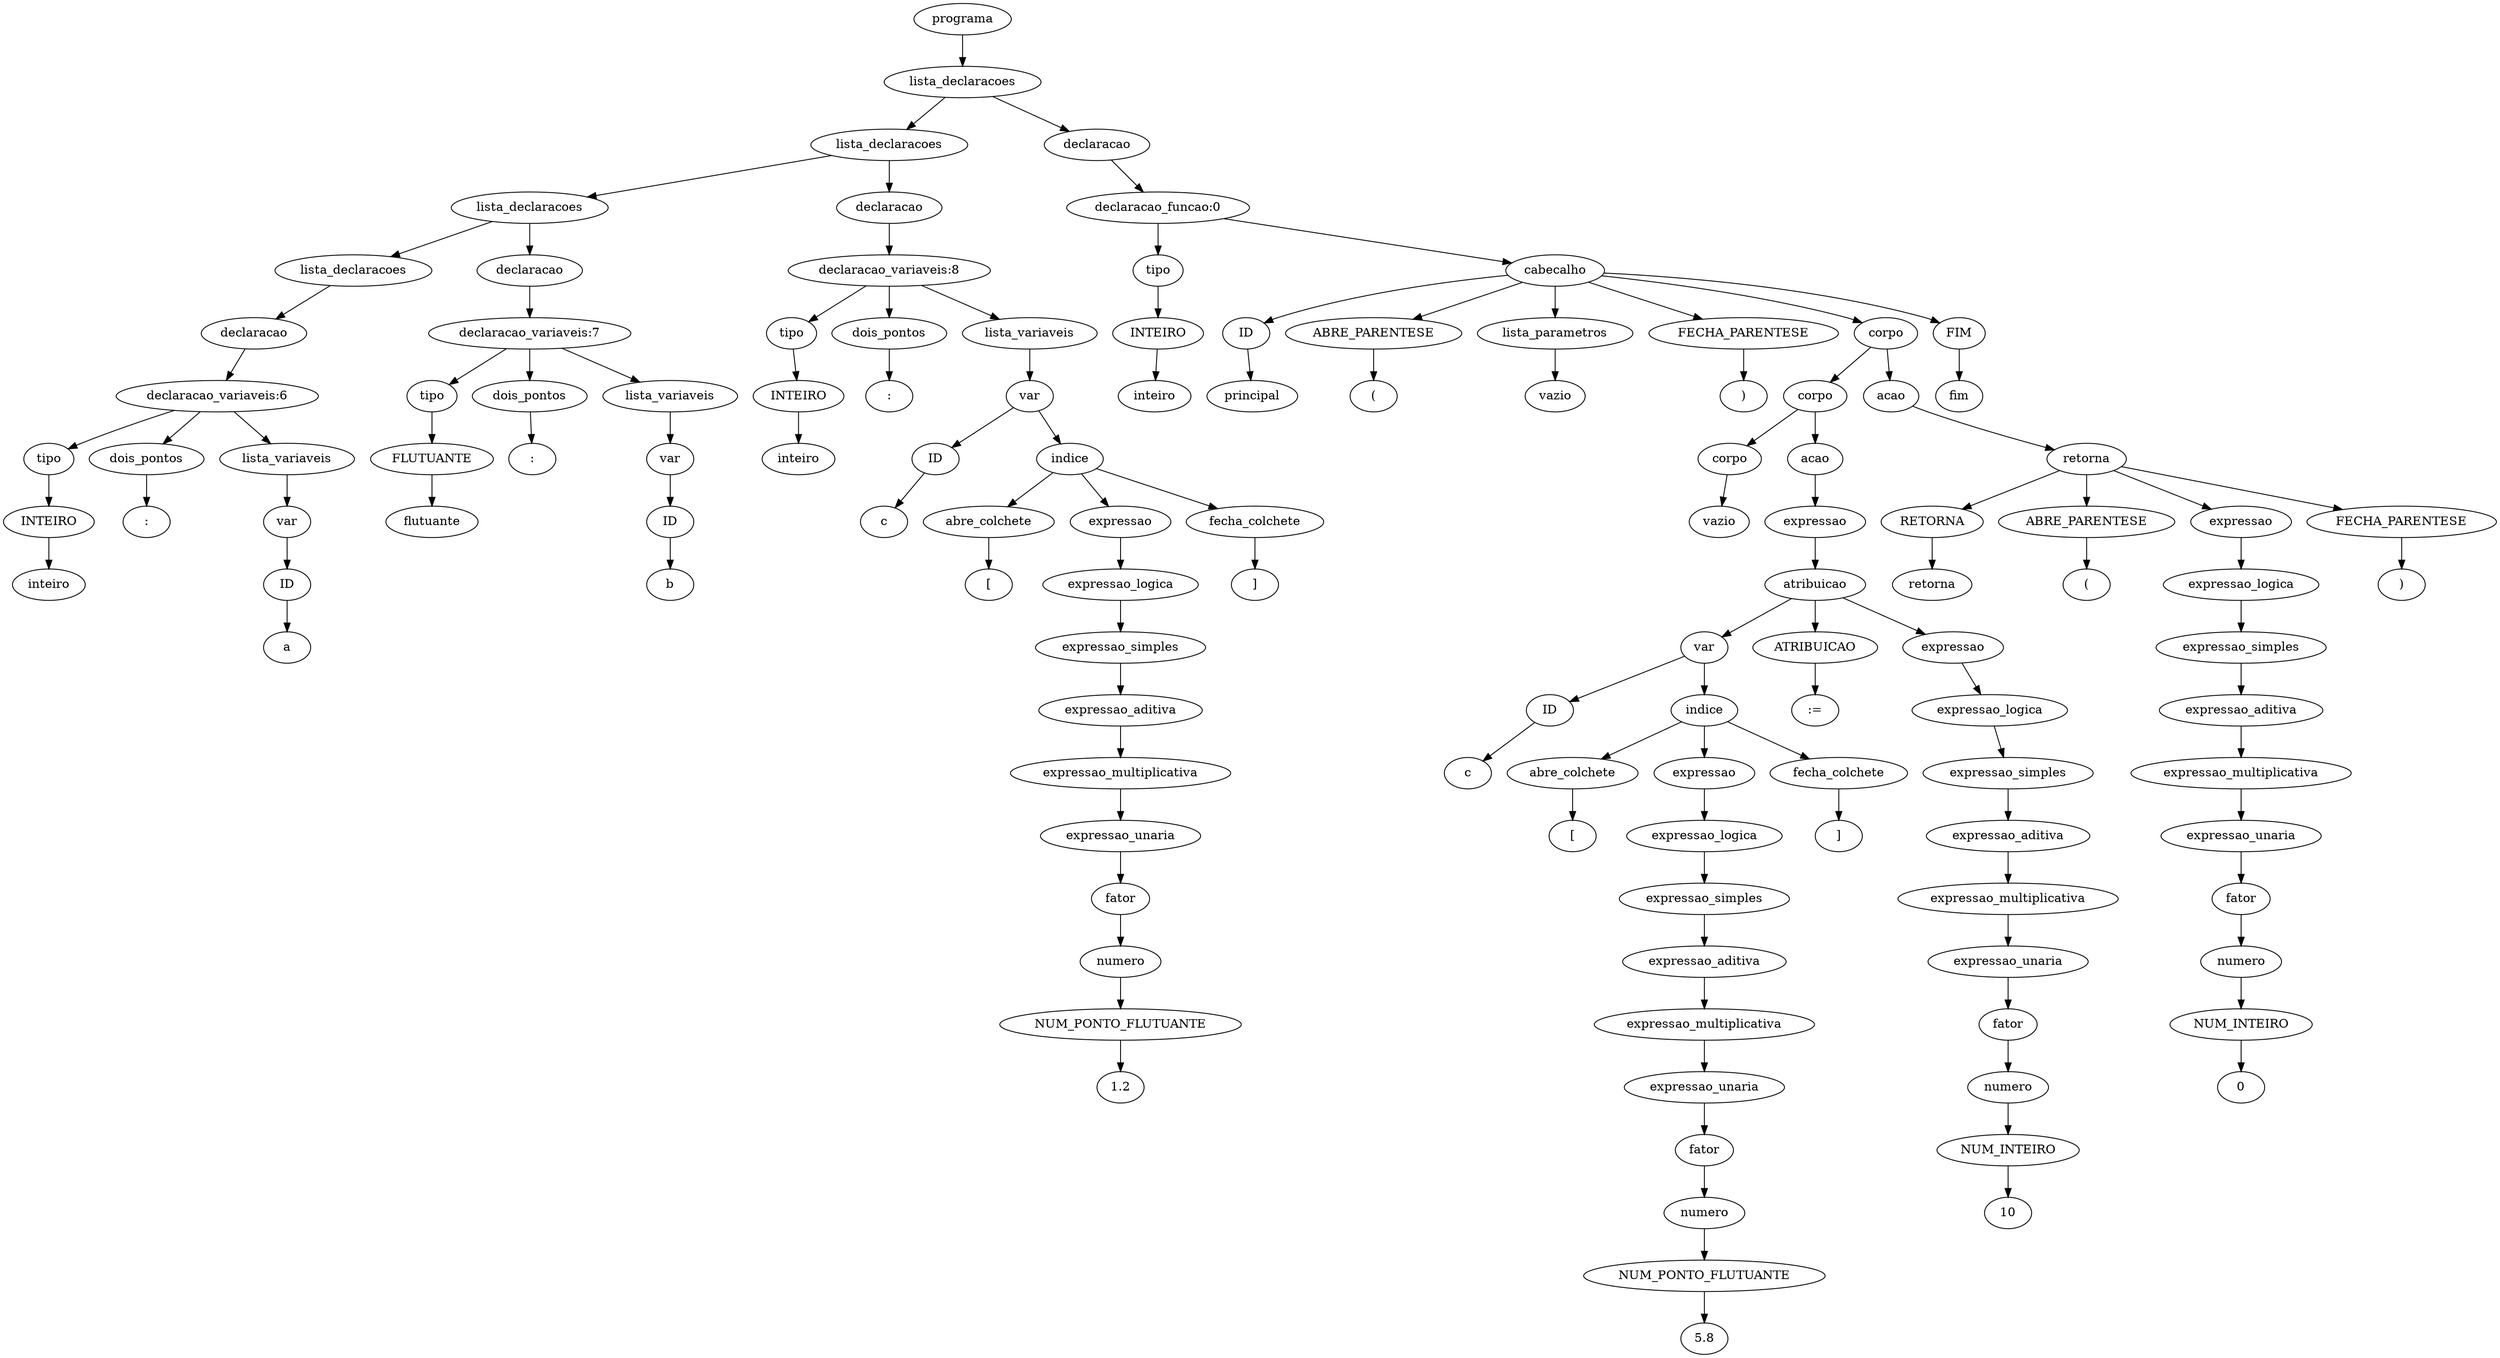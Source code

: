 digraph tree {
    "0x7f5c901e0b50" [label="programa"];
    "0x7f5c90171d30" [label="lista_declaracoes"];
    "0x7f5c901e0df0" [label="lista_declaracoes"];
    "0x7f5c901e0c70" [label="lista_declaracoes"];
    "0x7f5c901e0a60" [label="lista_declaracoes"];
    "0x7f5c90e227f0" [label="declaracao"];
    "0x7f5c901e09d0" [label="declaracao_variaveis:6"];
    "0x7f5c901e0940" [label="tipo"];
    "0x7f5c901e09a0" [label="INTEIRO"];
    "0x7f5c901e0a00" [label="inteiro"];
    "0x7f5c901e0ac0" [label="dois_pontos"];
    "0x7f5c901e0970" [label=":"];
    "0x7f5c901e0a30" [label="lista_variaveis"];
    "0x7f5c90e19310" [label="var"];
    "0x7f5cd2d5d460" [label="ID"];
    "0x7f5c901e0b20" [label="a"];
    "0x7f5c901e0bb0" [label="declaracao"];
    "0x7f5c901e0d30" [label="declaracao_variaveis:7"];
    "0x7f5c901e0be0" [label="tipo"];
    "0x7f5c901e0c10" [label="FLUTUANTE"];
    "0x7f5c901e0c40" [label="flutuante"];
    "0x7f5c901e0e50" [label="dois_pontos"];
    "0x7f5c901e0e80" [label=":"];
    "0x7f5c901e0ca0" [label="lista_variaveis"];
    "0x7f5c901e0af0" [label="var"];
    "0x7f5c901e0a90" [label="ID"];
    "0x7f5c901e0d90" [label="b"];
    "0x7f5c901e0eb0" [label="declaracao"];
    "0x7f5c901713d0" [label="declaracao_variaveis:8"];
    "0x7f5c901b5f40" [label="tipo"];
    "0x7f5c903f5a00" [label="INTEIRO"];
    "0x7f5c901e0ee0" [label="inteiro"];
    "0x7f5c901712b0" [label="dois_pontos"];
    "0x7f5c90171070" [label=":"];
    "0x7f5c901e0dc0" [label="lista_variaveis"];
    "0x7f5c901e0f40" [label="var"];
    "0x7f5c901e0f70" [label="ID"];
    "0x7f5c901711c0" [label="c"];
    "0x7f5c90171190" [label="indice"];
    "0x7f5c90171220" [label="abre_colchete"];
    "0x7f5c90171310" [label="["];
    "0x7f5c90171160" [label="expressao"];
    "0x7f5c90171130" [label="expressao_logica"];
    "0x7f5c901710a0" [label="expressao_simples"];
    "0x7f5c901e0fd0" [label="expressao_aditiva"];
    "0x7f5c90171100" [label="expressao_multiplicativa"];
    "0x7f5c901e0f10" [label="expressao_unaria"];
    "0x7f5c901e0fa0" [label="fator"];
    "0x7f5c901e0d60" [label="numero"];
    "0x7f5c901e0d00" [label="NUM_PONTO_FLUTUANTE"];
    "0x7f5c901710d0" [label="1.2"];
    "0x7f5c90171340" [label="fecha_colchete"];
    "0x7f5c90171370" [label="]"];
    "0x7f5c901e0e20" [label="declaracao"];
    "0x7f5c90171400" [label="declaracao_funcao:0"];
    "0x7f5c901e0b80" [label="tipo"];
    "0x7f5c901e07c0" [label="INTEIRO"];
    "0x7f5c90171430" [label="inteiro"];
    "0x7f5c90171a00" [label="cabecalho"];
    "0x7f5c9017d220" [label="ID"];
    "0x7f5c9017d250" [label="principal"];
    "0x7f5c9017d0a0" [label="ABRE_PARENTESE"];
    "0x7f5c9017d100" [label="("];
    "0x7f5c90171550" [label="lista_parametros"];
    "0x7f5c901712e0" [label="vazio"];
    "0x7f5c9017d040" [label="FECHA_PARENTESE"];
    "0x7f5c9017d280" [label=")"];
    "0x7f5c90171fa0" [label="corpo"];
    "0x7f5c90171d90" [label="corpo"];
    "0x7f5c90171670" [label="corpo"];
    "0x7f5c90171460" [label="vazio"];
    "0x7f5c90171ca0" [label="acao"];
    "0x7f5c90171af0" [label="expressao"];
    "0x7f5c90171c40" [label="atribuicao"];
    "0x7f5c901716d0" [label="var"];
    "0x7f5c90171700" [label="ID"];
    "0x7f5c90171910" [label="c"];
    "0x7f5c901718e0" [label="indice"];
    "0x7f5c90171970" [label="abre_colchete"];
    "0x7f5c90171a60" [label="["];
    "0x7f5c901718b0" [label="expressao"];
    "0x7f5c90171880" [label="expressao_logica"];
    "0x7f5c901717f0" [label="expressao_simples"];
    "0x7f5c90171760" [label="expressao_aditiva"];
    "0x7f5c90171850" [label="expressao_multiplicativa"];
    "0x7f5c901716a0" [label="expressao_unaria"];
    "0x7f5c90171730" [label="fator"];
    "0x7f5c90171580" [label="numero"];
    "0x7f5c901715e0" [label="NUM_PONTO_FLUTUANTE"];
    "0x7f5c90171820" [label="5.8"];
    "0x7f5c90171a90" [label="fecha_colchete"];
    "0x7f5c90171ac0" [label="]"];
    "0x7f5c90171cd0" [label="ATRIBUICAO"];
    "0x7f5c90171d60" [label=":="];
    "0x7f5c90171c10" [label="expressao"];
    "0x7f5c90171be0" [label="expressao_logica"];
    "0x7f5c90171b80" [label="expressao_simples"];
    "0x7f5c901717c0" [label="expressao_aditiva"];
    "0x7f5c90171a30" [label="expressao_multiplicativa"];
    "0x7f5c901719a0" [label="expressao_unaria"];
    "0x7f5c90171790" [label="fator"];
    "0x7f5c90171610" [label="numero"];
    "0x7f5c901715b0" [label="NUM_INTEIRO"];
    "0x7f5c90171940" [label="10"];
    "0x7f5c90171bb0" [label="acao"];
    "0x7f5c90171f40" [label="retorna"];
    "0x7f5c90171fd0" [label="RETORNA"];
    "0x7f5c9017d130" [label="retorna"];
    "0x7f5c9017d160" [label="ABRE_PARENTESE"];
    "0x7f5c9017d190" [label="("];
    "0x7f5c90171f10" [label="expressao"];
    "0x7f5c90171ee0" [label="expressao_logica"];
    "0x7f5c90171eb0" [label="expressao_simples"];
    "0x7f5c90171e20" [label="expressao_aditiva"];
    "0x7f5c901719d0" [label="expressao_multiplicativa"];
    "0x7f5c90171dc0" [label="expressao_unaria"];
    "0x7f5c90171df0" [label="fator"];
    "0x7f5c901714f0" [label="numero"];
    "0x7f5c90171640" [label="NUM_INTEIRO"];
    "0x7f5c90171b20" [label="0"];
    "0x7f5c9017d1c0" [label="FECHA_PARENTESE"];
    "0x7f5c9017d1f0" [label=")"];
    "0x7f5c9017d2b0" [label="FIM"];
    "0x7f5c9017d2e0" [label="fim"];
    "0x7f5c901e0b50" -> "0x7f5c90171d30";
    "0x7f5c90171d30" -> "0x7f5c901e0df0";
    "0x7f5c90171d30" -> "0x7f5c901e0e20";
    "0x7f5c901e0df0" -> "0x7f5c901e0c70";
    "0x7f5c901e0df0" -> "0x7f5c901e0eb0";
    "0x7f5c901e0c70" -> "0x7f5c901e0a60";
    "0x7f5c901e0c70" -> "0x7f5c901e0bb0";
    "0x7f5c901e0a60" -> "0x7f5c90e227f0";
    "0x7f5c90e227f0" -> "0x7f5c901e09d0";
    "0x7f5c901e09d0" -> "0x7f5c901e0940";
    "0x7f5c901e09d0" -> "0x7f5c901e0ac0";
    "0x7f5c901e09d0" -> "0x7f5c901e0a30";
    "0x7f5c901e0940" -> "0x7f5c901e09a0";
    "0x7f5c901e09a0" -> "0x7f5c901e0a00";
    "0x7f5c901e0ac0" -> "0x7f5c901e0970";
    "0x7f5c901e0a30" -> "0x7f5c90e19310";
    "0x7f5c90e19310" -> "0x7f5cd2d5d460";
    "0x7f5cd2d5d460" -> "0x7f5c901e0b20";
    "0x7f5c901e0bb0" -> "0x7f5c901e0d30";
    "0x7f5c901e0d30" -> "0x7f5c901e0be0";
    "0x7f5c901e0d30" -> "0x7f5c901e0e50";
    "0x7f5c901e0d30" -> "0x7f5c901e0ca0";
    "0x7f5c901e0be0" -> "0x7f5c901e0c10";
    "0x7f5c901e0c10" -> "0x7f5c901e0c40";
    "0x7f5c901e0e50" -> "0x7f5c901e0e80";
    "0x7f5c901e0ca0" -> "0x7f5c901e0af0";
    "0x7f5c901e0af0" -> "0x7f5c901e0a90";
    "0x7f5c901e0a90" -> "0x7f5c901e0d90";
    "0x7f5c901e0eb0" -> "0x7f5c901713d0";
    "0x7f5c901713d0" -> "0x7f5c901b5f40";
    "0x7f5c901713d0" -> "0x7f5c901712b0";
    "0x7f5c901713d0" -> "0x7f5c901e0dc0";
    "0x7f5c901b5f40" -> "0x7f5c903f5a00";
    "0x7f5c903f5a00" -> "0x7f5c901e0ee0";
    "0x7f5c901712b0" -> "0x7f5c90171070";
    "0x7f5c901e0dc0" -> "0x7f5c901e0f40";
    "0x7f5c901e0f40" -> "0x7f5c901e0f70";
    "0x7f5c901e0f40" -> "0x7f5c90171190";
    "0x7f5c901e0f70" -> "0x7f5c901711c0";
    "0x7f5c90171190" -> "0x7f5c90171220";
    "0x7f5c90171190" -> "0x7f5c90171160";
    "0x7f5c90171190" -> "0x7f5c90171340";
    "0x7f5c90171220" -> "0x7f5c90171310";
    "0x7f5c90171160" -> "0x7f5c90171130";
    "0x7f5c90171130" -> "0x7f5c901710a0";
    "0x7f5c901710a0" -> "0x7f5c901e0fd0";
    "0x7f5c901e0fd0" -> "0x7f5c90171100";
    "0x7f5c90171100" -> "0x7f5c901e0f10";
    "0x7f5c901e0f10" -> "0x7f5c901e0fa0";
    "0x7f5c901e0fa0" -> "0x7f5c901e0d60";
    "0x7f5c901e0d60" -> "0x7f5c901e0d00";
    "0x7f5c901e0d00" -> "0x7f5c901710d0";
    "0x7f5c90171340" -> "0x7f5c90171370";
    "0x7f5c901e0e20" -> "0x7f5c90171400";
    "0x7f5c90171400" -> "0x7f5c901e0b80";
    "0x7f5c90171400" -> "0x7f5c90171a00";
    "0x7f5c901e0b80" -> "0x7f5c901e07c0";
    "0x7f5c901e07c0" -> "0x7f5c90171430";
    "0x7f5c90171a00" -> "0x7f5c9017d220";
    "0x7f5c90171a00" -> "0x7f5c9017d0a0";
    "0x7f5c90171a00" -> "0x7f5c90171550";
    "0x7f5c90171a00" -> "0x7f5c9017d040";
    "0x7f5c90171a00" -> "0x7f5c90171fa0";
    "0x7f5c90171a00" -> "0x7f5c9017d2b0";
    "0x7f5c9017d220" -> "0x7f5c9017d250";
    "0x7f5c9017d0a0" -> "0x7f5c9017d100";
    "0x7f5c90171550" -> "0x7f5c901712e0";
    "0x7f5c9017d040" -> "0x7f5c9017d280";
    "0x7f5c90171fa0" -> "0x7f5c90171d90";
    "0x7f5c90171fa0" -> "0x7f5c90171bb0";
    "0x7f5c90171d90" -> "0x7f5c90171670";
    "0x7f5c90171d90" -> "0x7f5c90171ca0";
    "0x7f5c90171670" -> "0x7f5c90171460";
    "0x7f5c90171ca0" -> "0x7f5c90171af0";
    "0x7f5c90171af0" -> "0x7f5c90171c40";
    "0x7f5c90171c40" -> "0x7f5c901716d0";
    "0x7f5c90171c40" -> "0x7f5c90171cd0";
    "0x7f5c90171c40" -> "0x7f5c90171c10";
    "0x7f5c901716d0" -> "0x7f5c90171700";
    "0x7f5c901716d0" -> "0x7f5c901718e0";
    "0x7f5c90171700" -> "0x7f5c90171910";
    "0x7f5c901718e0" -> "0x7f5c90171970";
    "0x7f5c901718e0" -> "0x7f5c901718b0";
    "0x7f5c901718e0" -> "0x7f5c90171a90";
    "0x7f5c90171970" -> "0x7f5c90171a60";
    "0x7f5c901718b0" -> "0x7f5c90171880";
    "0x7f5c90171880" -> "0x7f5c901717f0";
    "0x7f5c901717f0" -> "0x7f5c90171760";
    "0x7f5c90171760" -> "0x7f5c90171850";
    "0x7f5c90171850" -> "0x7f5c901716a0";
    "0x7f5c901716a0" -> "0x7f5c90171730";
    "0x7f5c90171730" -> "0x7f5c90171580";
    "0x7f5c90171580" -> "0x7f5c901715e0";
    "0x7f5c901715e0" -> "0x7f5c90171820";
    "0x7f5c90171a90" -> "0x7f5c90171ac0";
    "0x7f5c90171cd0" -> "0x7f5c90171d60";
    "0x7f5c90171c10" -> "0x7f5c90171be0";
    "0x7f5c90171be0" -> "0x7f5c90171b80";
    "0x7f5c90171b80" -> "0x7f5c901717c0";
    "0x7f5c901717c0" -> "0x7f5c90171a30";
    "0x7f5c90171a30" -> "0x7f5c901719a0";
    "0x7f5c901719a0" -> "0x7f5c90171790";
    "0x7f5c90171790" -> "0x7f5c90171610";
    "0x7f5c90171610" -> "0x7f5c901715b0";
    "0x7f5c901715b0" -> "0x7f5c90171940";
    "0x7f5c90171bb0" -> "0x7f5c90171f40";
    "0x7f5c90171f40" -> "0x7f5c90171fd0";
    "0x7f5c90171f40" -> "0x7f5c9017d160";
    "0x7f5c90171f40" -> "0x7f5c90171f10";
    "0x7f5c90171f40" -> "0x7f5c9017d1c0";
    "0x7f5c90171fd0" -> "0x7f5c9017d130";
    "0x7f5c9017d160" -> "0x7f5c9017d190";
    "0x7f5c90171f10" -> "0x7f5c90171ee0";
    "0x7f5c90171ee0" -> "0x7f5c90171eb0";
    "0x7f5c90171eb0" -> "0x7f5c90171e20";
    "0x7f5c90171e20" -> "0x7f5c901719d0";
    "0x7f5c901719d0" -> "0x7f5c90171dc0";
    "0x7f5c90171dc0" -> "0x7f5c90171df0";
    "0x7f5c90171df0" -> "0x7f5c901714f0";
    "0x7f5c901714f0" -> "0x7f5c90171640";
    "0x7f5c90171640" -> "0x7f5c90171b20";
    "0x7f5c9017d1c0" -> "0x7f5c9017d1f0";
    "0x7f5c9017d2b0" -> "0x7f5c9017d2e0";
}

